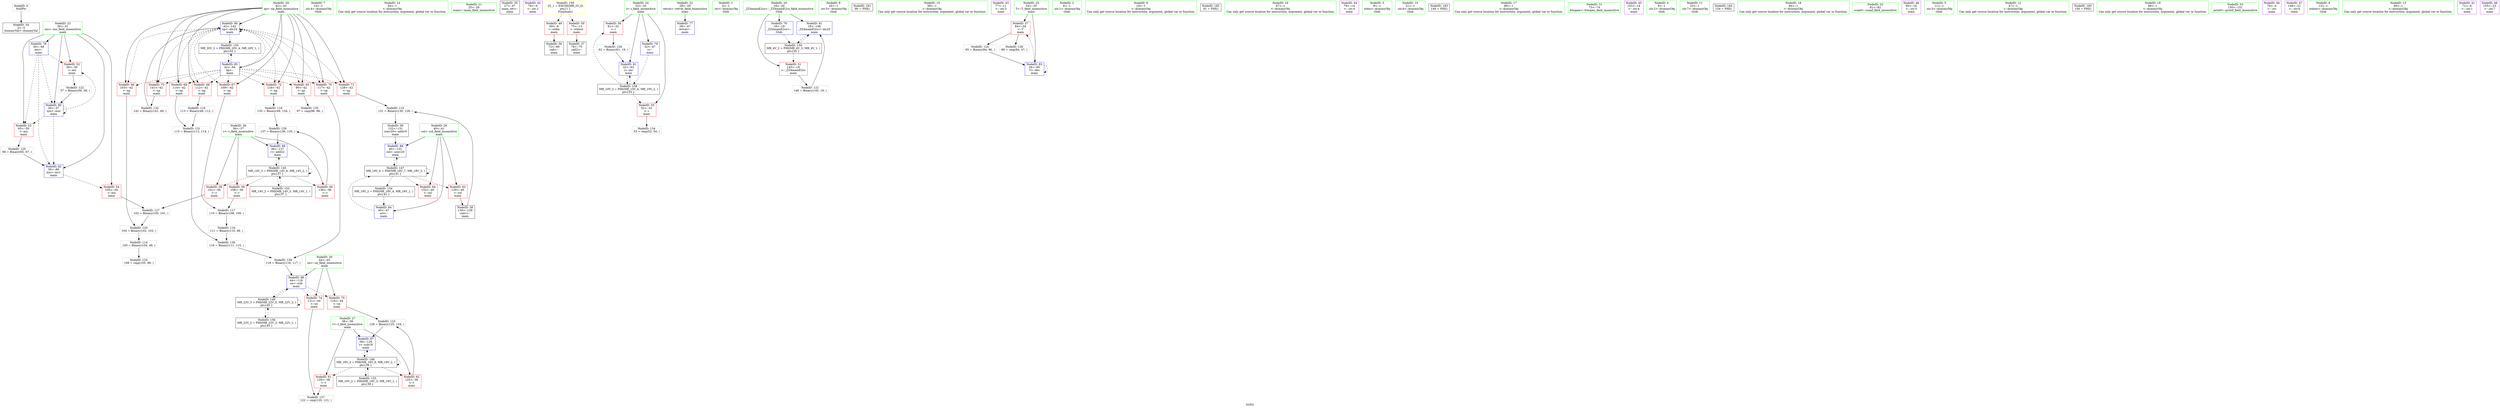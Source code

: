 digraph "SVFG" {
	label="SVFG";

	Node0x559f5ae99bc0 [shape=record,color=grey,label="{NodeID: 0\nNullPtr}"];
	Node0x559f5ae99bc0 -> Node0x559f5aeb2d50[style=solid];
	Node0x559f5aeb6b50 [shape=record,color=blue,label="{NodeID: 90\n42\<--142\nxp\<--div24\nmain\n}"];
	Node0x559f5aeb6b50 -> Node0x559f5aeb56d0[style=dashed];
	Node0x559f5aeb6b50 -> Node0x559f5aeb57a0[style=dashed];
	Node0x559f5aeb6b50 -> Node0x559f5aeb5870[style=dashed];
	Node0x559f5aeb6b50 -> Node0x559f5aeb5940[style=dashed];
	Node0x559f5aeb6b50 -> Node0x559f5aeb5a10[style=dashed];
	Node0x559f5aeb6b50 -> Node0x559f5aeb5ae0[style=dashed];
	Node0x559f5aeb6b50 -> Node0x559f5aeb5bb0[style=dashed];
	Node0x559f5aeb6b50 -> Node0x559f5aeb5c80[style=dashed];
	Node0x559f5aeb6b50 -> Node0x559f5aeb5d50[style=dashed];
	Node0x559f5aeb6b50 -> Node0x559f5aeb6b50[style=dashed];
	Node0x559f5aeb6b50 -> Node0x559f5aec4970[style=dashed];
	Node0x559f5ae99040 [shape=record,color=green,label="{NodeID: 7\n14\<--1\n.str.4\<--dummyObj\nGlob }"];
	Node0x559f5ae99d20 [shape=record,color=green,label="{NodeID: 14\n54\<--1\n\<--dummyObj\nCan only get source location for instruction, argument, global var or function.}"];
	Node0x559f5aeb2200 [shape=record,color=green,label="{NodeID: 21\n25\<--26\nmain\<--main_field_insensitive\n}"];
	Node0x559f5aeb27e0 [shape=record,color=green,label="{NodeID: 28\n40\<--41\nsol\<--sol_field_insensitive\nmain\n}"];
	Node0x559f5aeb27e0 -> Node0x559f5aeb5530[style=solid];
	Node0x559f5aeb27e0 -> Node0x559f5aeb5600[style=solid];
	Node0x559f5aeb27e0 -> Node0x559f5aeb6670[style=solid];
	Node0x559f5aeb27e0 -> Node0x559f5aeb69b0[style=solid];
	Node0x559f5aeb8b80 [shape=record,color=grey,label="{NodeID: 118\n135 = Binary(49, 134, )\n}"];
	Node0x559f5aeb8b80 -> Node0x559f5aeb4130[style=solid];
	Node0x559f5aeb2e50 [shape=record,color=black,label="{NodeID: 35\n27\<--47\nmain_ret\<--\nmain\n}"];
	Node0x559f5aeb9600 [shape=record,color=grey,label="{NodeID: 125\n66 = Binary(65, 67, )\n}"];
	Node0x559f5aeb9600 -> Node0x559f5aeb64d0[style=solid];
	Node0x559f5aeb3400 [shape=record,color=purple,label="{NodeID: 42\n76\<--9\n\<--.str.2\nmain\n}"];
	Node0x559f5aeb45b0 [shape=record,color=grey,label="{NodeID: 132\n142 = Binary(141, 49, )\n}"];
	Node0x559f5aeb45b0 -> Node0x559f5aeb6b50[style=solid];
	Node0x559f5aeb49d0 [shape=record,color=red,label="{NodeID: 49\n69\<--8\n\<--stdin\nmain\n}"];
	Node0x559f5aeb49d0 -> Node0x559f5aeb2f20[style=solid];
	Node0x559f5aeb4f80 [shape=record,color=red,label="{NodeID: 56\n61\<--32\n\<--i\nmain\n}"];
	Node0x559f5aeb4f80 -> Node0x559f5aeb9780[style=solid];
	Node0x559f5aec1c70 [shape=record,color=black,label="{NodeID: 146\nMR_16V_3 = PHI(MR_16V_6, MR_16V_2, )\npts\{39 \}\n}"];
	Node0x559f5aec1c70 -> Node0x559f5aeb5390[style=dashed];
	Node0x559f5aec1c70 -> Node0x559f5aeb5460[style=dashed];
	Node0x559f5aec1c70 -> Node0x559f5aeb68e0[style=dashed];
	Node0x559f5aec1c70 -> Node0x559f5aec1c70[style=dashed];
	Node0x559f5aec1c70 -> Node0x559f5aec3f70[style=dashed];
	Node0x559f5aeb5530 [shape=record,color=red,label="{NodeID: 63\n129\<--40\n\<--sol\nmain\n}"];
	Node0x559f5aeb5530 -> Node0x559f5aeb30c0[style=solid];
	Node0x559f5aec3f70 [shape=record,color=black,label="{NodeID: 153\nMR_16V_2 = PHI(MR_16V_3, MR_16V_1, )\npts\{39 \}\n}"];
	Node0x559f5aec3f70 -> Node0x559f5aec1c70[style=dashed];
	Node0x559f5aeb5ae0 [shape=record,color=red,label="{NodeID: 70\n117\<--42\n\<--xp\nmain\n}"];
	Node0x559f5aeb5ae0 -> Node0x559f5aeb9a80[style=solid];
	Node0x559f5aeb60c0 [shape=record,color=blue,label="{NodeID: 77\n28\<--47\nretval\<--\nmain\n}"];
	Node0x559f5aeb6670 [shape=record,color=blue,label="{NodeID: 84\n40\<--47\nsol\<--\nmain\n}"];
	Node0x559f5aeb6670 -> Node0x559f5aec2170[style=dashed];
	Node0x559f5ae99ff0 [shape=record,color=green,label="{NodeID: 1\n4\<--1\n.str\<--dummyObj\nGlob }"];
	Node0x559f5aeb6c20 [shape=record,color=blue,label="{NodeID: 91\n18\<--146\n_ZZ4mainE2cs\<--inc25\nmain\n}"];
	Node0x559f5aeb6c20 -> Node0x559f5aec3070[style=dashed];
	Node0x559f5ae990d0 [shape=record,color=green,label="{NodeID: 8\n16\<--1\n.str.5\<--dummyObj\nGlob }"];
	Node0x559f5ad13860 [shape=record,color=black,label="{NodeID: 181\n80 = PHI()\n}"];
	Node0x559f5ae99df0 [shape=record,color=green,label="{NodeID: 15\n58\<--1\n\<--dummyObj\nCan only get source location for instruction, argument, global var or function.}"];
	Node0x559f5aeb2300 [shape=record,color=green,label="{NodeID: 22\n28\<--29\nretval\<--retval_field_insensitive\nmain\n}"];
	Node0x559f5aeb2300 -> Node0x559f5aeb60c0[style=solid];
	Node0x559f5aeb28b0 [shape=record,color=green,label="{NodeID: 29\n42\<--43\nxp\<--xp_field_insensitive\nmain\n}"];
	Node0x559f5aeb28b0 -> Node0x559f5aeb56d0[style=solid];
	Node0x559f5aeb28b0 -> Node0x559f5aeb57a0[style=solid];
	Node0x559f5aeb28b0 -> Node0x559f5aeb5870[style=solid];
	Node0x559f5aeb28b0 -> Node0x559f5aeb5940[style=solid];
	Node0x559f5aeb28b0 -> Node0x559f5aeb5a10[style=solid];
	Node0x559f5aeb28b0 -> Node0x559f5aeb5ae0[style=solid];
	Node0x559f5aeb28b0 -> Node0x559f5aeb5bb0[style=solid];
	Node0x559f5aeb28b0 -> Node0x559f5aeb5c80[style=solid];
	Node0x559f5aeb28b0 -> Node0x559f5aeb5d50[style=solid];
	Node0x559f5aeb28b0 -> Node0x559f5aeb6740[style=solid];
	Node0x559f5aeb28b0 -> Node0x559f5aeb6b50[style=solid];
	Node0x559f5aeb8d00 [shape=record,color=grey,label="{NodeID: 119\n111 = Binary(110, 49, )\n}"];
	Node0x559f5aeb8d00 -> Node0x559f5aeb42b0[style=solid];
	Node0x559f5aeb2f20 [shape=record,color=black,label="{NodeID: 36\n72\<--69\ncall\<--\nmain\n}"];
	Node0x559f5aeb9780 [shape=record,color=grey,label="{NodeID: 126\n62 = Binary(61, 19, )\n}"];
	Node0x559f5aeb9780 -> Node0x559f5aeb6400[style=solid];
	Node0x559f5aeb34d0 [shape=record,color=purple,label="{NodeID: 43\n77\<--11\n\<--.str.3\nmain\n}"];
	Node0x559f5aeb4730 [shape=record,color=grey,label="{NodeID: 133\n106 = cmp(105, 98, )\n}"];
	Node0x559f5aeb4aa0 [shape=record,color=red,label="{NodeID: 50\n75\<--13\n\<--stdout\nmain\n}"];
	Node0x559f5aeb4aa0 -> Node0x559f5aeb2ff0[style=solid];
	Node0x559f5aeb5050 [shape=record,color=red,label="{NodeID: 57\n84\<--34\n\<--T\nmain\n}"];
	Node0x559f5aeb5050 -> Node0x559f5aeb9480[style=solid];
	Node0x559f5aeb5050 -> Node0x559f5aebae90[style=solid];
	Node0x559f5aec2170 [shape=record,color=black,label="{NodeID: 147\nMR_18V_4 = PHI(MR_18V_7, MR_18V_3, )\npts\{41 \}\n}"];
	Node0x559f5aec2170 -> Node0x559f5aeb5530[style=dashed];
	Node0x559f5aec2170 -> Node0x559f5aeb5600[style=dashed];
	Node0x559f5aec2170 -> Node0x559f5aeb69b0[style=dashed];
	Node0x559f5aec2170 -> Node0x559f5aec2170[style=dashed];
	Node0x559f5aec2170 -> Node0x559f5aec4470[style=dashed];
	Node0x559f5aeb5600 [shape=record,color=red,label="{NodeID: 64\n152\<--40\n\<--sol\nmain\n}"];
	Node0x559f5aec4470 [shape=record,color=black,label="{NodeID: 154\nMR_18V_2 = PHI(MR_18V_4, MR_18V_1, )\npts\{41 \}\n}"];
	Node0x559f5aec4470 -> Node0x559f5aeb6670[style=dashed];
	Node0x559f5aeb5bb0 [shape=record,color=red,label="{NodeID: 71\n128\<--42\n\<--xp\nmain\n}"];
	Node0x559f5aeb5bb0 -> Node0x559f5aeb8700[style=solid];
	Node0x559f5aeb6190 [shape=record,color=blue,label="{NodeID: 78\n30\<--49\nmx\<--\nmain\n}"];
	Node0x559f5aeb6190 -> Node0x559f5aeb4c40[style=dashed];
	Node0x559f5aeb6190 -> Node0x559f5aeb4d10[style=dashed];
	Node0x559f5aeb6190 -> Node0x559f5aeb6330[style=dashed];
	Node0x559f5aeb6190 -> Node0x559f5aeb64d0[style=dashed];
	Node0x559f5aeb6740 [shape=record,color=blue,label="{NodeID: 85\n42\<--94\nxp\<--\nmain\n}"];
	Node0x559f5aeb6740 -> Node0x559f5aeb56d0[style=dashed];
	Node0x559f5aeb6740 -> Node0x559f5aeb57a0[style=dashed];
	Node0x559f5aeb6740 -> Node0x559f5aeb5870[style=dashed];
	Node0x559f5aeb6740 -> Node0x559f5aeb5940[style=dashed];
	Node0x559f5aeb6740 -> Node0x559f5aeb5a10[style=dashed];
	Node0x559f5aeb6740 -> Node0x559f5aeb5ae0[style=dashed];
	Node0x559f5aeb6740 -> Node0x559f5aeb5bb0[style=dashed];
	Node0x559f5aeb6740 -> Node0x559f5aeb5c80[style=dashed];
	Node0x559f5aeb6740 -> Node0x559f5aeb5d50[style=dashed];
	Node0x559f5aeb6740 -> Node0x559f5aeb6b50[style=dashed];
	Node0x559f5aeb6740 -> Node0x559f5aec4970[style=dashed];
	Node0x559f5ae98c50 [shape=record,color=green,label="{NodeID: 2\n6\<--1\n.str.1\<--dummyObj\nGlob }"];
	Node0x559f5ae99160 [shape=record,color=green,label="{NodeID: 9\n19\<--1\n\<--dummyObj\nCan only get source location for instruction, argument, global var or function.}"];
	Node0x559f5aecf610 [shape=record,color=black,label="{NodeID: 182\n91 = PHI()\n}"];
	Node0x559f5aeb1e90 [shape=record,color=green,label="{NodeID: 16\n67\<--1\n\<--dummyObj\nCan only get source location for instruction, argument, global var or function.}"];
	Node0x559f5aeb23d0 [shape=record,color=green,label="{NodeID: 23\n30\<--31\nmx\<--mx_field_insensitive\nmain\n}"];
	Node0x559f5aeb23d0 -> Node0x559f5aeb4c40[style=solid];
	Node0x559f5aeb23d0 -> Node0x559f5aeb4d10[style=solid];
	Node0x559f5aeb23d0 -> Node0x559f5aeb4de0[style=solid];
	Node0x559f5aeb23d0 -> Node0x559f5aeb6190[style=solid];
	Node0x559f5aeb23d0 -> Node0x559f5aeb6330[style=solid];
	Node0x559f5aeb23d0 -> Node0x559f5aeb64d0[style=solid];
	Node0x559f5aeb2980 [shape=record,color=green,label="{NodeID: 30\n44\<--45\nux\<--ux_field_insensitive\nmain\n}"];
	Node0x559f5aeb2980 -> Node0x559f5aeb5e20[style=solid];
	Node0x559f5aeb2980 -> Node0x559f5aeb5ef0[style=solid];
	Node0x559f5aeb2980 -> Node0x559f5aeb6810[style=solid];
	Node0x559f5aeb8e80 [shape=record,color=grey,label="{NodeID: 120\n104 = Binary(102, 103, )\n}"];
	Node0x559f5aeb8e80 -> Node0x559f5aeb8580[style=solid];
	Node0x559f5aeb2ff0 [shape=record,color=black,label="{NodeID: 37\n78\<--75\ncall2\<--\nmain\n}"];
	Node0x559f5aeb9900 [shape=record,color=grey,label="{NodeID: 127\n102 = Binary(100, 101, )\n}"];
	Node0x559f5aeb9900 -> Node0x559f5aeb8e80[style=solid];
	Node0x559f5aeb35a0 [shape=record,color=purple,label="{NodeID: 44\n79\<--14\n\<--.str.4\nmain\n}"];
	Node0x559f5aebabd0 [shape=record,color=grey,label="{NodeID: 134\n53 = cmp(52, 54, )\n}"];
	Node0x559f5aeb4b70 [shape=record,color=red,label="{NodeID: 51\n145\<--18\n\<--_ZZ4mainE2cs\nmain\n}"];
	Node0x559f5aeb4b70 -> Node0x559f5aeb9000[style=solid];
	Node0x559f5aeb5120 [shape=record,color=red,label="{NodeID: 58\n101\<--36\n\<--r\nmain\n}"];
	Node0x559f5aeb5120 -> Node0x559f5aeb9900[style=solid];
	Node0x559f5aeb56d0 [shape=record,color=red,label="{NodeID: 65\n96\<--42\n\<--xp\nmain\n}"];
	Node0x559f5aeb56d0 -> Node0x559f5aebad10[style=solid];
	Node0x559f5aec4970 [shape=record,color=black,label="{NodeID: 155\nMR_20V_2 = PHI(MR_20V_4, MR_20V_1, )\npts\{43 \}\n}"];
	Node0x559f5aec4970 -> Node0x559f5aeb6740[style=dashed];
	Node0x559f5aeb5c80 [shape=record,color=red,label="{NodeID: 72\n134\<--42\n\<--xp\nmain\n}"];
	Node0x559f5aeb5c80 -> Node0x559f5aeb8b80[style=solid];
	Node0x559f5aeb6260 [shape=record,color=blue,label="{NodeID: 79\n32\<--47\ni\<--\nmain\n}"];
	Node0x559f5aeb6260 -> Node0x559f5aec5870[style=dashed];
	Node0x559f5aeb6810 [shape=record,color=blue,label="{NodeID: 86\n44\<--118\nux\<--sub\nmain\n}"];
	Node0x559f5aeb6810 -> Node0x559f5aeb5e20[style=dashed];
	Node0x559f5aeb6810 -> Node0x559f5aeb5ef0[style=dashed];
	Node0x559f5aeb6810 -> Node0x559f5aec2b70[style=dashed];
	Node0x559f5aeb1160 [shape=record,color=green,label="{NodeID: 3\n8\<--1\nstdin\<--dummyObj\nGlob }"];
	Node0x559f5aeb14a0 [shape=record,color=green,label="{NodeID: 10\n21\<--1\n.str.6\<--dummyObj\nGlob }"];
	Node0x559f5aecf710 [shape=record,color=black,label="{NodeID: 183\n149 = PHI()\n}"];
	Node0x559f5aeb1f20 [shape=record,color=green,label="{NodeID: 17\n86\<--1\n\<--dummyObj\nCan only get source location for instruction, argument, global var or function.}"];
	Node0x559f5aeb24a0 [shape=record,color=green,label="{NodeID: 24\n32\<--33\ni\<--i_field_insensitive\nmain\n}"];
	Node0x559f5aeb24a0 -> Node0x559f5aeb4eb0[style=solid];
	Node0x559f5aeb24a0 -> Node0x559f5aeb4f80[style=solid];
	Node0x559f5aeb24a0 -> Node0x559f5aeb6260[style=solid];
	Node0x559f5aeb24a0 -> Node0x559f5aeb6400[style=solid];
	Node0x559f5aeb8580 [shape=record,color=grey,label="{NodeID: 114\n105 = Binary(104, 49, )\n}"];
	Node0x559f5aeb8580 -> Node0x559f5aeb4730[style=solid];
	Node0x559f5aeb2a50 [shape=record,color=green,label="{NodeID: 31\n73\<--74\nfreopen\<--freopen_field_insensitive\n}"];
	Node0x559f5aeb9000 [shape=record,color=grey,label="{NodeID: 121\n146 = Binary(145, 19, )\n}"];
	Node0x559f5aeb9000 -> Node0x559f5aeb6c20[style=solid];
	Node0x559f5aeb30c0 [shape=record,color=black,label="{NodeID: 38\n130\<--129\nconv\<--\nmain\n}"];
	Node0x559f5aeb30c0 -> Node0x559f5aeb8700[style=solid];
	Node0x559f5aeb9a80 [shape=record,color=grey,label="{NodeID: 128\n118 = Binary(116, 117, )\n}"];
	Node0x559f5aeb9a80 -> Node0x559f5aeb6810[style=solid];
	Node0x559f5aeb3670 [shape=record,color=purple,label="{NodeID: 45\n153\<--14\n\<--.str.4\nmain\n}"];
	Node0x559f5aebad10 [shape=record,color=grey,label="{NodeID: 135\n97 = cmp(96, 98, )\n}"];
	Node0x559f5aeb4c40 [shape=record,color=red,label="{NodeID: 52\n56\<--30\n\<--mx\nmain\n}"];
	Node0x559f5aeb4c40 -> Node0x559f5aeb9180[style=solid];
	Node0x559f5aeb51f0 [shape=record,color=red,label="{NodeID: 59\n108\<--36\n\<--r\nmain\n}"];
	Node0x559f5aeb51f0 -> Node0x559f5aeb8a00[style=solid];
	Node0x559f5aec2b70 [shape=record,color=black,label="{NodeID: 149\nMR_22V_3 = PHI(MR_22V_5, MR_22V_2, )\npts\{45 \}\n}"];
	Node0x559f5aec2b70 -> Node0x559f5aeb6810[style=dashed];
	Node0x559f5aec2b70 -> Node0x559f5aec2b70[style=dashed];
	Node0x559f5aec2b70 -> Node0x559f5aec4e70[style=dashed];
	Node0x559f5aeb57a0 [shape=record,color=red,label="{NodeID: 66\n103\<--42\n\<--xp\nmain\n}"];
	Node0x559f5aeb57a0 -> Node0x559f5aeb8e80[style=solid];
	Node0x559f5aec4e70 [shape=record,color=black,label="{NodeID: 156\nMR_22V_2 = PHI(MR_22V_3, MR_22V_1, )\npts\{45 \}\n}"];
	Node0x559f5aec4e70 -> Node0x559f5aec2b70[style=dashed];
	Node0x559f5aeb5d50 [shape=record,color=red,label="{NodeID: 73\n141\<--42\n\<--xp\nmain\n}"];
	Node0x559f5aeb5d50 -> Node0x559f5aeb45b0[style=solid];
	Node0x559f5aeb6330 [shape=record,color=blue,label="{NodeID: 80\n30\<--57\nmx\<--mul\nmain\n}"];
	Node0x559f5aeb6330 -> Node0x559f5aeb4c40[style=dashed];
	Node0x559f5aeb6330 -> Node0x559f5aeb4d10[style=dashed];
	Node0x559f5aeb6330 -> Node0x559f5aeb6330[style=dashed];
	Node0x559f5aeb6330 -> Node0x559f5aeb64d0[style=dashed];
	Node0x559f5aeb68e0 [shape=record,color=blue,label="{NodeID: 87\n38\<--126\nt\<--sub18\nmain\n}"];
	Node0x559f5aeb68e0 -> Node0x559f5aec1c70[style=dashed];
	Node0x559f5aeb11f0 [shape=record,color=green,label="{NodeID: 4\n9\<--1\n.str.2\<--dummyObj\nGlob }"];
	Node0x559f5aeb1530 [shape=record,color=green,label="{NodeID: 11\n23\<--1\n.str.7\<--dummyObj\nGlob }"];
	Node0x559f5aecf810 [shape=record,color=black,label="{NodeID: 184\n154 = PHI()\n}"];
	Node0x559f5aeb1fb0 [shape=record,color=green,label="{NodeID: 18\n94\<--1\n\<--dummyObj\nCan only get source location for instruction, argument, global var or function.}"];
	Node0x559f5aeb2570 [shape=record,color=green,label="{NodeID: 25\n34\<--35\nT\<--T_field_insensitive\nmain\n}"];
	Node0x559f5aeb2570 -> Node0x559f5aeb5050[style=solid];
	Node0x559f5aeb2570 -> Node0x559f5aeb65a0[style=solid];
	Node0x559f5aeb8700 [shape=record,color=grey,label="{NodeID: 115\n131 = Binary(130, 128, )\n}"];
	Node0x559f5aeb8700 -> Node0x559f5aeb3190[style=solid];
	Node0x559f5aeb2b50 [shape=record,color=green,label="{NodeID: 32\n81\<--82\nscanf\<--scanf_field_insensitive\n}"];
	Node0x559f5aeb9180 [shape=record,color=grey,label="{NodeID: 122\n57 = Binary(56, 58, )\n}"];
	Node0x559f5aeb9180 -> Node0x559f5aeb6330[style=solid];
	Node0x559f5aeb3190 [shape=record,color=black,label="{NodeID: 39\n132\<--131\nconv20\<--add19\nmain\n}"];
	Node0x559f5aeb3190 -> Node0x559f5aeb69b0[style=solid];
	Node0x559f5aeb4130 [shape=record,color=grey,label="{NodeID: 129\n137 = Binary(136, 135, )\n}"];
	Node0x559f5aeb4130 -> Node0x559f5aeb6a80[style=solid];
	Node0x559f5aeb3740 [shape=record,color=purple,label="{NodeID: 46\n90\<--16\n\<--.str.5\nmain\n}"];
	Node0x559f5aebae90 [shape=record,color=grey,label="{NodeID: 136\n88 = cmp(84, 47, )\n}"];
	Node0x559f5aeb4d10 [shape=record,color=red,label="{NodeID: 53\n65\<--30\n\<--mx\nmain\n}"];
	Node0x559f5aeb4d10 -> Node0x559f5aeb9600[style=solid];
	Node0x559f5aeb52c0 [shape=record,color=red,label="{NodeID: 60\n136\<--36\n\<--r\nmain\n}"];
	Node0x559f5aeb52c0 -> Node0x559f5aeb4130[style=solid];
	Node0x559f5aec3070 [shape=record,color=black,label="{NodeID: 150\nMR_4V_2 = PHI(MR_4V_3, MR_4V_1, )\npts\{20 \}\n}"];
	Node0x559f5aec3070 -> Node0x559f5aeb4b70[style=dashed];
	Node0x559f5aec3070 -> Node0x559f5aeb6c20[style=dashed];
	Node0x559f5aeb5870 [shape=record,color=red,label="{NodeID: 67\n109\<--42\n\<--xp\nmain\n}"];
	Node0x559f5aeb5870 -> Node0x559f5aeb8a00[style=solid];
	Node0x559f5aeb5e20 [shape=record,color=red,label="{NodeID: 74\n121\<--44\n\<--ux\nmain\n}"];
	Node0x559f5aeb5e20 -> Node0x559f5aebb010[style=solid];
	Node0x559f5aeb6400 [shape=record,color=blue,label="{NodeID: 81\n32\<--62\ni\<--inc\nmain\n}"];
	Node0x559f5aeb6400 -> Node0x559f5aec5870[style=dashed];
	Node0x559f5aeb69b0 [shape=record,color=blue,label="{NodeID: 88\n40\<--132\nsol\<--conv20\nmain\n}"];
	Node0x559f5aeb69b0 -> Node0x559f5aec2170[style=dashed];
	Node0x559f5ae98930 [shape=record,color=green,label="{NodeID: 5\n11\<--1\n.str.3\<--dummyObj\nGlob }"];
	Node0x559f5aeb1600 [shape=record,color=green,label="{NodeID: 12\n47\<--1\n\<--dummyObj\nCan only get source location for instruction, argument, global var or function.}"];
	Node0x559f5aecf910 [shape=record,color=black,label="{NodeID: 185\n156 = PHI()\n}"];
	Node0x559f5aeb2040 [shape=record,color=green,label="{NodeID: 19\n98\<--1\n\<--dummyObj\nCan only get source location for instruction, argument, global var or function.}"];
	Node0x559f5aeb2640 [shape=record,color=green,label="{NodeID: 26\n36\<--37\nr\<--r_field_insensitive\nmain\n}"];
	Node0x559f5aeb2640 -> Node0x559f5aeb5120[style=solid];
	Node0x559f5aeb2640 -> Node0x559f5aeb51f0[style=solid];
	Node0x559f5aeb2640 -> Node0x559f5aeb52c0[style=solid];
	Node0x559f5aeb2640 -> Node0x559f5aeb6a80[style=solid];
	Node0x559f5aeb8880 [shape=record,color=grey,label="{NodeID: 116\n113 = Binary(49, 112, )\n}"];
	Node0x559f5aeb8880 -> Node0x559f5aeb4430[style=solid];
	Node0x559f5aeb2c50 [shape=record,color=green,label="{NodeID: 33\n150\<--151\nprintf\<--printf_field_insensitive\n}"];
	Node0x559f5aeb9300 [shape=record,color=grey,label="{NodeID: 123\n126 = Binary(125, 124, )\n}"];
	Node0x559f5aeb9300 -> Node0x559f5aeb68e0[style=solid];
	Node0x559f5aeb3260 [shape=record,color=purple,label="{NodeID: 40\n70\<--4\n\<--.str\nmain\n}"];
	Node0x559f5aeb42b0 [shape=record,color=grey,label="{NodeID: 130\n116 = Binary(111, 115, )\n}"];
	Node0x559f5aeb42b0 -> Node0x559f5aeb9a80[style=solid];
	Node0x559f5aeb3810 [shape=record,color=purple,label="{NodeID: 47\n148\<--21\n\<--.str.6\nmain\n}"];
	Node0x559f5aebb010 [shape=record,color=grey,label="{NodeID: 137\n122 = cmp(120, 121, )\n}"];
	Node0x559f5aeb4de0 [shape=record,color=red,label="{NodeID: 54\n100\<--30\n\<--mx\nmain\n}"];
	Node0x559f5aeb4de0 -> Node0x559f5aeb9900[style=solid];
	Node0x559f5aeb5390 [shape=record,color=red,label="{NodeID: 61\n120\<--38\n\<--t\nmain\n}"];
	Node0x559f5aeb5390 -> Node0x559f5aebb010[style=solid];
	Node0x559f5aeb5940 [shape=record,color=red,label="{NodeID: 68\n112\<--42\n\<--xp\nmain\n}"];
	Node0x559f5aeb5940 -> Node0x559f5aeb8880[style=solid];
	Node0x559f5aec5870 [shape=record,color=black,label="{NodeID: 158\nMR_10V_3 = PHI(MR_10V_4, MR_10V_2, )\npts\{33 \}\n}"];
	Node0x559f5aec5870 -> Node0x559f5aeb4eb0[style=dashed];
	Node0x559f5aec5870 -> Node0x559f5aeb4f80[style=dashed];
	Node0x559f5aec5870 -> Node0x559f5aeb6400[style=dashed];
	Node0x559f5aeb5ef0 [shape=record,color=red,label="{NodeID: 75\n124\<--44\n\<--ux\nmain\n}"];
	Node0x559f5aeb5ef0 -> Node0x559f5aeb9300[style=solid];
	Node0x559f5aeb64d0 [shape=record,color=blue,label="{NodeID: 82\n30\<--66\nmx\<--inc1\nmain\n}"];
	Node0x559f5aeb64d0 -> Node0x559f5aeb4de0[style=dashed];
	Node0x559f5aeb6a80 [shape=record,color=blue,label="{NodeID: 89\n36\<--137\nr\<--add22\nmain\n}"];
	Node0x559f5aeb6a80 -> Node0x559f5aec1770[style=dashed];
	Node0x559f5ae989c0 [shape=record,color=green,label="{NodeID: 6\n13\<--1\nstdout\<--dummyObj\nGlob }"];
	Node0x559f5ae99c50 [shape=record,color=green,label="{NodeID: 13\n49\<--1\n\<--dummyObj\nCan only get source location for instruction, argument, global var or function.}"];
	Node0x559f5aeb2100 [shape=record,color=green,label="{NodeID: 20\n18\<--20\n_ZZ4mainE2cs\<--_ZZ4mainE2cs_field_insensitive\nGlob }"];
	Node0x559f5aeb2100 -> Node0x559f5aeb4b70[style=solid];
	Node0x559f5aeb2100 -> Node0x559f5aeb5fc0[style=solid];
	Node0x559f5aeb2100 -> Node0x559f5aeb6c20[style=solid];
	Node0x559f5aeb2710 [shape=record,color=green,label="{NodeID: 27\n38\<--39\nt\<--t_field_insensitive\nmain\n}"];
	Node0x559f5aeb2710 -> Node0x559f5aeb5390[style=solid];
	Node0x559f5aeb2710 -> Node0x559f5aeb5460[style=solid];
	Node0x559f5aeb2710 -> Node0x559f5aeb68e0[style=solid];
	Node0x559f5aeb8a00 [shape=record,color=grey,label="{NodeID: 117\n110 = Binary(108, 109, )\n}"];
	Node0x559f5aeb8a00 -> Node0x559f5aeb8d00[style=solid];
	Node0x559f5aeb2d50 [shape=record,color=black,label="{NodeID: 34\n2\<--3\ndummyVal\<--dummyVal\n}"];
	Node0x559f5aeb9480 [shape=record,color=grey,label="{NodeID: 124\n85 = Binary(84, 86, )\n}"];
	Node0x559f5aeb9480 -> Node0x559f5aeb65a0[style=solid];
	Node0x559f5aeb3330 [shape=record,color=purple,label="{NodeID: 41\n71\<--6\n\<--.str.1\nmain\n}"];
	Node0x559f5aeb4430 [shape=record,color=grey,label="{NodeID: 131\n115 = Binary(113, 114, )\n}"];
	Node0x559f5aeb4430 -> Node0x559f5aeb42b0[style=solid];
	Node0x559f5aeb4900 [shape=record,color=purple,label="{NodeID: 48\n155\<--23\n\<--.str.7\nmain\n}"];
	Node0x559f5aeb4eb0 [shape=record,color=red,label="{NodeID: 55\n52\<--32\n\<--i\nmain\n}"];
	Node0x559f5aeb4eb0 -> Node0x559f5aebabd0[style=solid];
	Node0x559f5aec1770 [shape=record,color=black,label="{NodeID: 145\nMR_14V_3 = PHI(MR_14V_6, MR_14V_2, )\npts\{37 \}\n}"];
	Node0x559f5aec1770 -> Node0x559f5aeb5120[style=dashed];
	Node0x559f5aec1770 -> Node0x559f5aeb51f0[style=dashed];
	Node0x559f5aec1770 -> Node0x559f5aeb52c0[style=dashed];
	Node0x559f5aec1770 -> Node0x559f5aeb6a80[style=dashed];
	Node0x559f5aec1770 -> Node0x559f5aec1770[style=dashed];
	Node0x559f5aec1770 -> Node0x559f5aec3a70[style=dashed];
	Node0x559f5aeb5460 [shape=record,color=red,label="{NodeID: 62\n125\<--38\n\<--t\nmain\n}"];
	Node0x559f5aeb5460 -> Node0x559f5aeb9300[style=solid];
	Node0x559f5aec3a70 [shape=record,color=black,label="{NodeID: 152\nMR_14V_2 = PHI(MR_14V_3, MR_14V_1, )\npts\{37 \}\n}"];
	Node0x559f5aec3a70 -> Node0x559f5aec1770[style=dashed];
	Node0x559f5aeb5a10 [shape=record,color=red,label="{NodeID: 69\n114\<--42\n\<--xp\nmain\n}"];
	Node0x559f5aeb5a10 -> Node0x559f5aeb4430[style=solid];
	Node0x559f5aec5d70 [shape=record,color=yellow,style=double,label="{NodeID: 159\n2V_1 = ENCHI(MR_2V_0)\npts\{1 \}\nFun[main]}"];
	Node0x559f5aec5d70 -> Node0x559f5aeb49d0[style=dashed];
	Node0x559f5aec5d70 -> Node0x559f5aeb4aa0[style=dashed];
	Node0x559f5aeb5fc0 [shape=record,color=blue,label="{NodeID: 76\n18\<--19\n_ZZ4mainE2cs\<--\nGlob }"];
	Node0x559f5aeb5fc0 -> Node0x559f5aec3070[style=dashed];
	Node0x559f5aeb65a0 [shape=record,color=blue,label="{NodeID: 83\n34\<--85\nT\<--dec\nmain\n}"];
	Node0x559f5aeb65a0 -> Node0x559f5aeb5050[style=dashed];
	Node0x559f5aeb65a0 -> Node0x559f5aeb65a0[style=dashed];
}
